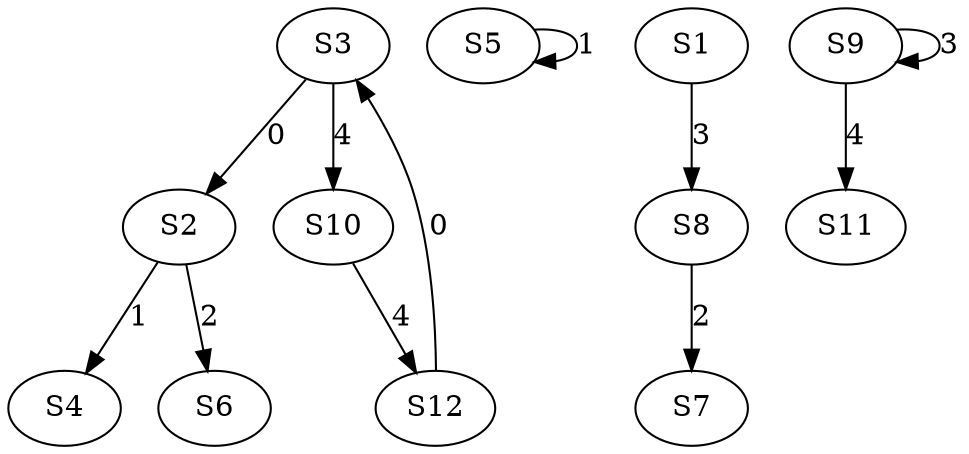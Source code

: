 strict digraph {
	S3 -> S2 [ label = 0 ];
	S12 -> S3 [ label = 0 ];
	S2 -> S4 [ label = 1 ];
	S5 -> S5 [ label = 1 ];
	S2 -> S6 [ label = 2 ];
	S8 -> S7 [ label = 2 ];
	S1 -> S8 [ label = 3 ];
	S9 -> S9 [ label = 3 ];
	S3 -> S10 [ label = 4 ];
	S9 -> S11 [ label = 4 ];
	S10 -> S12 [ label = 4 ];
}